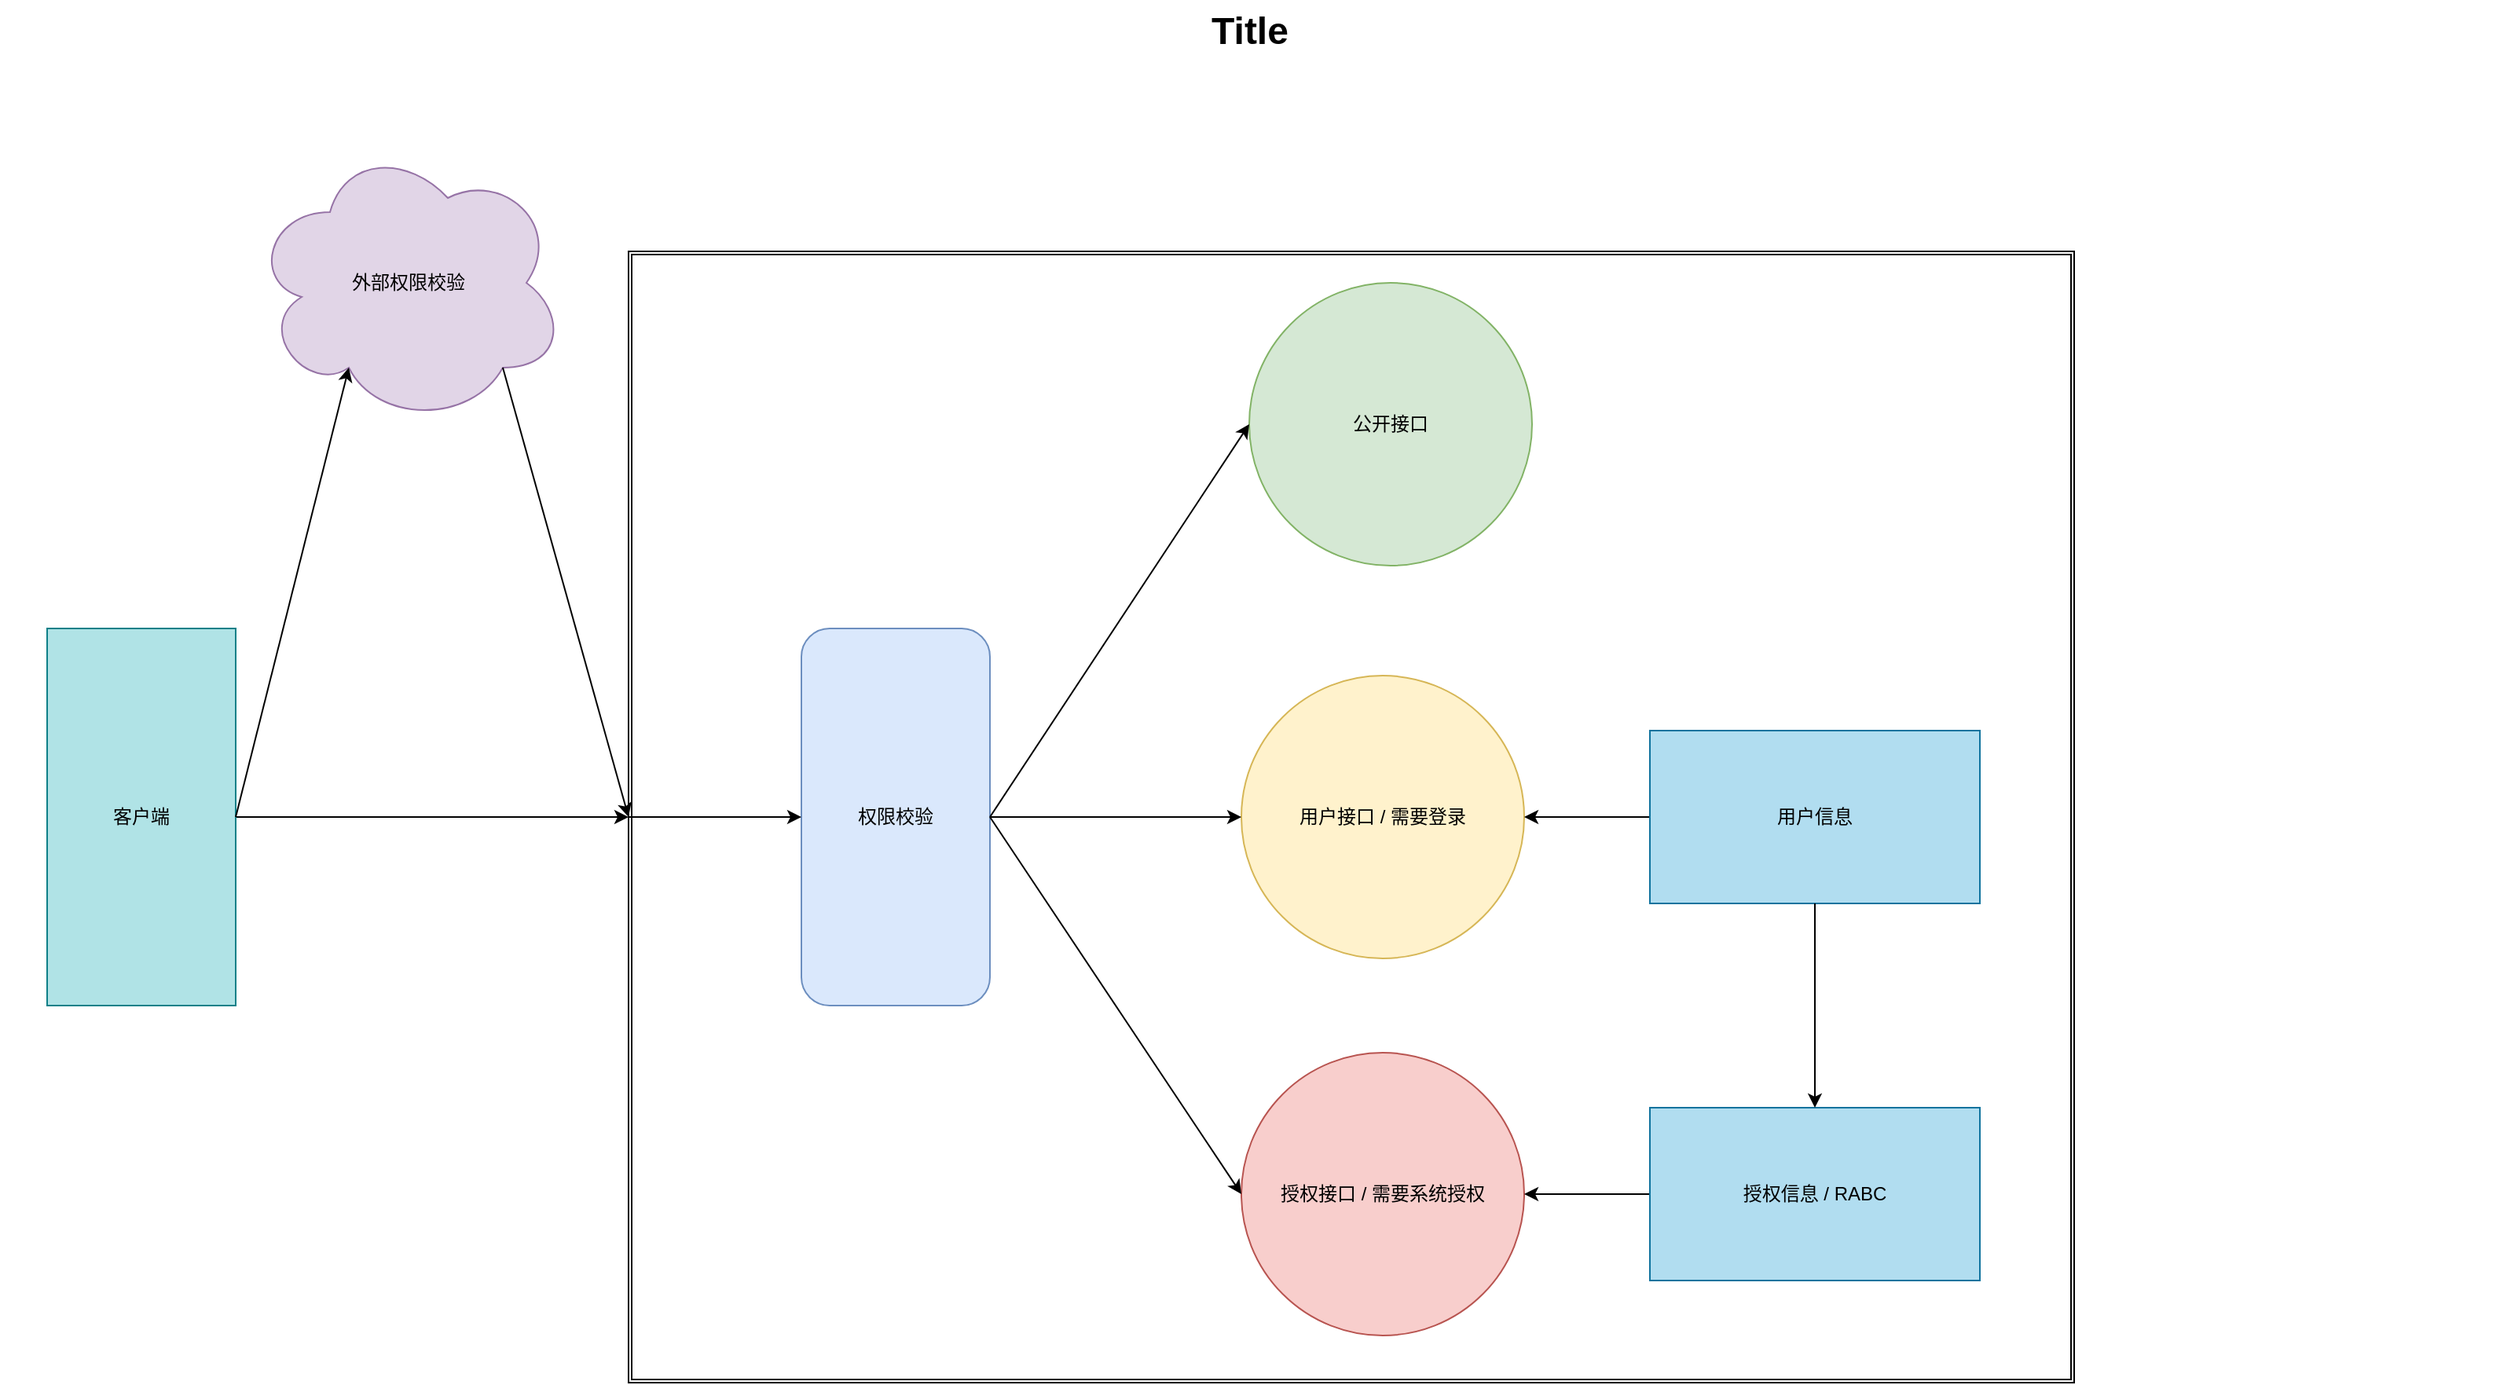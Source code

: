 <mxfile version="14.4.4" type="github">
  <diagram name="Page-1" id="74b105a0-9070-1c63-61bc-23e55f88626e">
    <mxGraphModel dx="2062" dy="1133" grid="1" gridSize="10" guides="1" tooltips="1" connect="1" arrows="1" fold="1" page="1" pageScale="1.5" pageWidth="1169" pageHeight="826" background="none" math="0" shadow="0">
      <root>
        <mxCell id="0" style=";html=1;" />
        <mxCell id="1" style=";html=1;" parent="0" />
        <mxCell id="CgR4LVH8h-bxsqekuIQA-4" value="" style="shape=ext;double=1;rounded=0;whiteSpace=wrap;html=1;" vertex="1" parent="1">
          <mxGeometry x="480" y="200" width="920" height="720" as="geometry" />
        </mxCell>
        <mxCell id="10b056a9c633e61c-30" value="Title" style="text;strokeColor=none;fillColor=none;html=1;fontSize=24;fontStyle=1;verticalAlign=middle;align=center;" parent="1" vertex="1">
          <mxGeometry x="80" y="40" width="1590" height="40" as="geometry" />
        </mxCell>
        <mxCell id="CgR4LVH8h-bxsqekuIQA-19" value="" style="edgeStyle=orthogonalEdgeStyle;rounded=0;orthogonalLoop=1;jettySize=auto;html=1;" edge="1" parent="1" source="CgR4LVH8h-bxsqekuIQA-1" target="CgR4LVH8h-bxsqekuIQA-4">
          <mxGeometry relative="1" as="geometry" />
        </mxCell>
        <mxCell id="CgR4LVH8h-bxsqekuIQA-1" value="客户端" style="rounded=0;whiteSpace=wrap;html=1;fillColor=#b0e3e6;strokeColor=#0e8088;" vertex="1" parent="1">
          <mxGeometry x="110" y="440" width="120" height="240" as="geometry" />
        </mxCell>
        <mxCell id="CgR4LVH8h-bxsqekuIQA-6" value="权限校验" style="rounded=1;whiteSpace=wrap;html=1;fillColor=#dae8fc;strokeColor=#6c8ebf;" vertex="1" parent="1">
          <mxGeometry x="590" y="440" width="120" height="240" as="geometry" />
        </mxCell>
        <mxCell id="CgR4LVH8h-bxsqekuIQA-7" value="公开接口" style="ellipse;whiteSpace=wrap;html=1;aspect=fixed;fillColor=#d5e8d4;strokeColor=#82b366;" vertex="1" parent="1">
          <mxGeometry x="875" y="220" width="180" height="180" as="geometry" />
        </mxCell>
        <mxCell id="CgR4LVH8h-bxsqekuIQA-8" value="用户接口 / 需要登录" style="ellipse;whiteSpace=wrap;html=1;aspect=fixed;fillColor=#fff2cc;strokeColor=#d6b656;" vertex="1" parent="1">
          <mxGeometry x="870" y="470" width="180" height="180" as="geometry" />
        </mxCell>
        <mxCell id="CgR4LVH8h-bxsqekuIQA-9" value="授权接口 / 需要系统授权" style="ellipse;whiteSpace=wrap;html=1;aspect=fixed;fillColor=#f8cecc;strokeColor=#b85450;" vertex="1" parent="1">
          <mxGeometry x="870" y="710" width="180" height="180" as="geometry" />
        </mxCell>
        <mxCell id="CgR4LVH8h-bxsqekuIQA-13" value="" style="edgeStyle=orthogonalEdgeStyle;rounded=0;orthogonalLoop=1;jettySize=auto;html=1;" edge="1" parent="1" source="CgR4LVH8h-bxsqekuIQA-10" target="CgR4LVH8h-bxsqekuIQA-8">
          <mxGeometry relative="1" as="geometry" />
        </mxCell>
        <mxCell id="CgR4LVH8h-bxsqekuIQA-10" value="用户信息" style="rounded=0;whiteSpace=wrap;html=1;fillColor=#b1ddf0;strokeColor=#10739e;" vertex="1" parent="1">
          <mxGeometry x="1130" y="505" width="210" height="110" as="geometry" />
        </mxCell>
        <mxCell id="CgR4LVH8h-bxsqekuIQA-14" value="" style="edgeStyle=orthogonalEdgeStyle;rounded=0;orthogonalLoop=1;jettySize=auto;html=1;" edge="1" parent="1" source="CgR4LVH8h-bxsqekuIQA-11" target="CgR4LVH8h-bxsqekuIQA-9">
          <mxGeometry relative="1" as="geometry" />
        </mxCell>
        <mxCell id="CgR4LVH8h-bxsqekuIQA-11" value="授权信息 / RABC" style="rounded=0;whiteSpace=wrap;html=1;fillColor=#b1ddf0;strokeColor=#10739e;" vertex="1" parent="1">
          <mxGeometry x="1130" y="745" width="210" height="110" as="geometry" />
        </mxCell>
        <mxCell id="CgR4LVH8h-bxsqekuIQA-17" value="" style="endArrow=classic;html=1;exitX=0.5;exitY=1;exitDx=0;exitDy=0;entryX=0.5;entryY=0;entryDx=0;entryDy=0;" edge="1" parent="1" source="CgR4LVH8h-bxsqekuIQA-10" target="CgR4LVH8h-bxsqekuIQA-11">
          <mxGeometry width="50" height="50" relative="1" as="geometry">
            <mxPoint x="850" y="600" as="sourcePoint" />
            <mxPoint x="900" y="550" as="targetPoint" />
          </mxGeometry>
        </mxCell>
        <mxCell id="CgR4LVH8h-bxsqekuIQA-18" value="外部权限校验" style="ellipse;shape=cloud;whiteSpace=wrap;html=1;fillColor=#e1d5e7;strokeColor=#9673a6;" vertex="1" parent="1">
          <mxGeometry x="240" y="130" width="200" height="180" as="geometry" />
        </mxCell>
        <mxCell id="CgR4LVH8h-bxsqekuIQA-20" value="" style="endArrow=classic;html=1;exitX=0;exitY=0.5;exitDx=0;exitDy=0;entryX=0;entryY=0.5;entryDx=0;entryDy=0;" edge="1" parent="1" source="CgR4LVH8h-bxsqekuIQA-4" target="CgR4LVH8h-bxsqekuIQA-6">
          <mxGeometry width="50" height="50" relative="1" as="geometry">
            <mxPoint x="650" y="810" as="sourcePoint" />
            <mxPoint x="700" y="760" as="targetPoint" />
          </mxGeometry>
        </mxCell>
        <mxCell id="CgR4LVH8h-bxsqekuIQA-21" value="" style="endArrow=classic;html=1;entryX=0;entryY=0.5;entryDx=0;entryDy=0;exitX=1;exitY=0.5;exitDx=0;exitDy=0;" edge="1" parent="1" source="CgR4LVH8h-bxsqekuIQA-6" target="CgR4LVH8h-bxsqekuIQA-7">
          <mxGeometry width="50" height="50" relative="1" as="geometry">
            <mxPoint x="660" y="555" as="sourcePoint" />
            <mxPoint x="710" y="505" as="targetPoint" />
          </mxGeometry>
        </mxCell>
        <mxCell id="CgR4LVH8h-bxsqekuIQA-22" value="" style="endArrow=classic;html=1;exitX=1;exitY=0.5;exitDx=0;exitDy=0;entryX=0;entryY=0.5;entryDx=0;entryDy=0;" edge="1" parent="1" source="CgR4LVH8h-bxsqekuIQA-6" target="CgR4LVH8h-bxsqekuIQA-8">
          <mxGeometry width="50" height="50" relative="1" as="geometry">
            <mxPoint x="850" y="600" as="sourcePoint" />
            <mxPoint x="900" y="550" as="targetPoint" />
          </mxGeometry>
        </mxCell>
        <mxCell id="CgR4LVH8h-bxsqekuIQA-23" value="" style="endArrow=classic;html=1;exitX=1;exitY=0.5;exitDx=0;exitDy=0;entryX=0;entryY=0.5;entryDx=0;entryDy=0;" edge="1" parent="1" source="CgR4LVH8h-bxsqekuIQA-6" target="CgR4LVH8h-bxsqekuIQA-9">
          <mxGeometry width="50" height="50" relative="1" as="geometry">
            <mxPoint x="850" y="600" as="sourcePoint" />
            <mxPoint x="900" y="550" as="targetPoint" />
          </mxGeometry>
        </mxCell>
        <mxCell id="CgR4LVH8h-bxsqekuIQA-24" value="" style="endArrow=classic;html=1;entryX=0.31;entryY=0.8;entryDx=0;entryDy=0;entryPerimeter=0;exitX=1;exitY=0.5;exitDx=0;exitDy=0;" edge="1" parent="1" source="CgR4LVH8h-bxsqekuIQA-1" target="CgR4LVH8h-bxsqekuIQA-18">
          <mxGeometry width="50" height="50" relative="1" as="geometry">
            <mxPoint x="480" y="560" as="sourcePoint" />
            <mxPoint x="530" y="510" as="targetPoint" />
          </mxGeometry>
        </mxCell>
        <mxCell id="CgR4LVH8h-bxsqekuIQA-25" value="" style="endArrow=classic;html=1;exitX=0.8;exitY=0.8;exitDx=0;exitDy=0;exitPerimeter=0;" edge="1" parent="1" source="CgR4LVH8h-bxsqekuIQA-18">
          <mxGeometry width="50" height="50" relative="1" as="geometry">
            <mxPoint x="580" y="350" as="sourcePoint" />
            <mxPoint x="480" y="560" as="targetPoint" />
          </mxGeometry>
        </mxCell>
      </root>
    </mxGraphModel>
  </diagram>
</mxfile>
